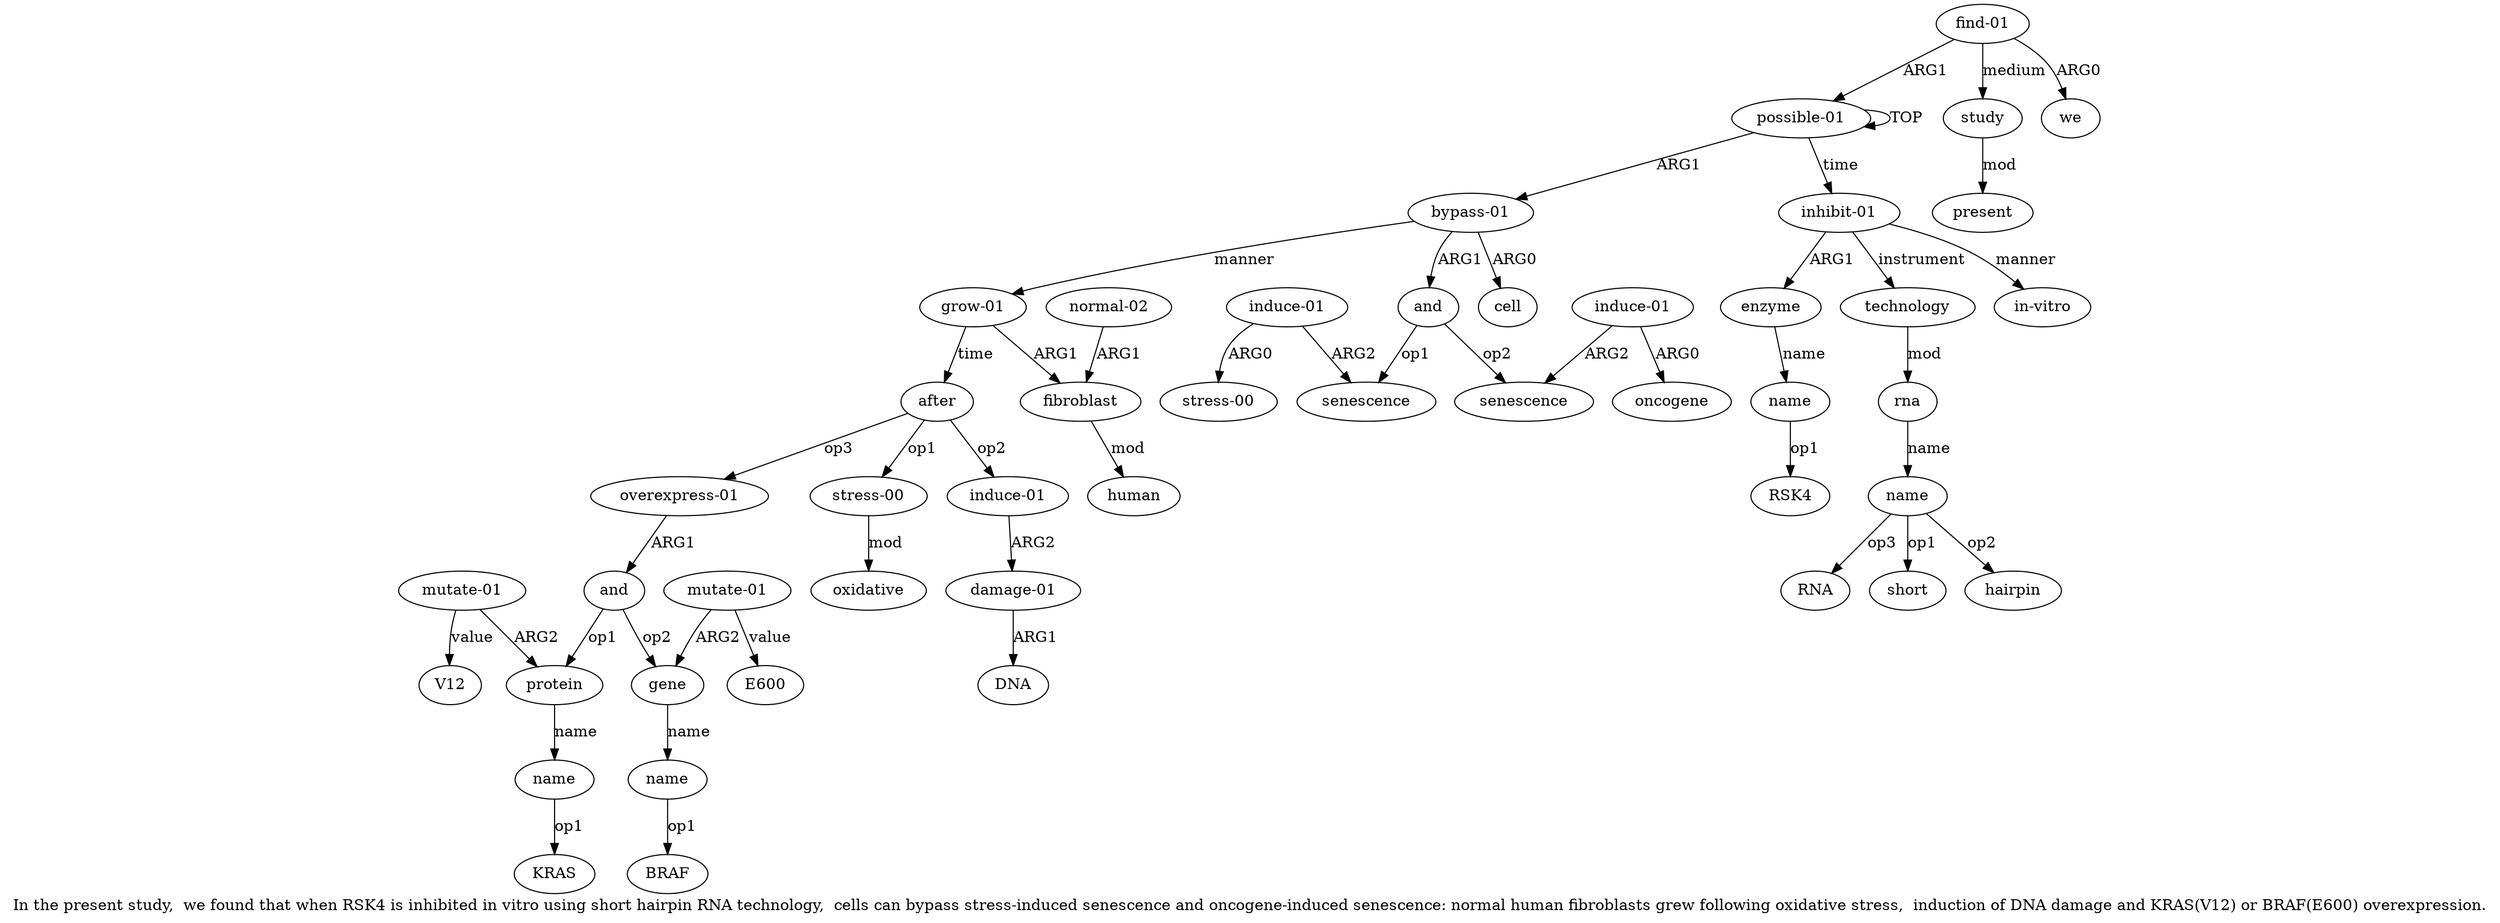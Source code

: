 digraph  {
	graph [label="In the present study,  we found that when RSK4 is inhibited in vitro using short hairpin RNA technology,  cells can bypass stress-induced \
senescence and oncogene-induced senescence: normal human fibroblasts grew following oxidative stress,  induction of DNA damage and \
KRAS(V12) or BRAF(E600) overexpression."];
	node [label="\N"];
	a20	 [color=black,
		gold_ind=20,
		gold_label="overexpress-01",
		label="overexpress-01",
		test_ind=20,
		test_label="overexpress-01"];
	a21	 [color=black,
		gold_ind=21,
		gold_label=and,
		label=and,
		test_ind=21,
		test_label=and];
	a20 -> a21 [key=0,
	color=black,
	gold_label=ARG1,
	label=ARG1,
	test_label=ARG1];
a22 [color=black,
	gold_ind=22,
	gold_label=protein,
	label=protein,
	test_ind=22,
	test_label=protein];
a21 -> a22 [key=0,
color=black,
gold_label=op1,
label=op1,
test_label=op1];
a25 [color=black,
gold_ind=25,
gold_label=gene,
label=gene,
test_ind=25,
test_label=gene];
a21 -> a25 [key=0,
color=black,
gold_label=op2,
label=op2,
test_label=op2];
a23 [color=black,
gold_ind=23,
gold_label=name,
label=name,
test_ind=23,
test_label=name];
a22 -> a23 [key=0,
color=black,
gold_label=name,
label=name,
test_label=name];
"a23 KRAS" [color=black,
gold_ind=-1,
gold_label=KRAS,
label=KRAS,
test_ind=-1,
test_label=KRAS];
a23 -> "a23 KRAS" [key=0,
color=black,
gold_label=op1,
label=op1,
test_label=op1];
a24 [color=black,
gold_ind=24,
gold_label="mutate-01",
label="mutate-01",
test_ind=24,
test_label="mutate-01"];
a24 -> a22 [key=0,
color=black,
gold_label=ARG2,
label=ARG2,
test_label=ARG2];
"a24 V12" [color=black,
gold_ind=-1,
gold_label=V12,
label=V12,
test_ind=-1,
test_label=V12];
a24 -> "a24 V12" [key=0,
color=black,
gold_label=value,
label=value,
test_label=value];
a26 [color=black,
gold_ind=26,
gold_label=name,
label=name,
test_ind=26,
test_label=name];
a25 -> a26 [key=0,
color=black,
gold_label=name,
label=name,
test_label=name];
"a26 BRAF" [color=black,
gold_ind=-1,
gold_label=BRAF,
label=BRAF,
test_ind=-1,
test_label=BRAF];
a26 -> "a26 BRAF" [key=0,
color=black,
gold_label=op1,
label=op1,
test_label=op1];
a27 [color=black,
gold_ind=27,
gold_label="mutate-01",
label="mutate-01",
test_ind=27,
test_label="mutate-01"];
a27 -> a25 [key=0,
color=black,
gold_label=ARG2,
label=ARG2,
test_label=ARG2];
"a27 E600" [color=black,
gold_ind=-1,
gold_label=E600,
label=E600,
test_ind=-1,
test_label=E600];
a27 -> "a27 E600" [key=0,
color=black,
gold_label=value,
label=value,
test_label=value];
a28 [color=black,
gold_ind=28,
gold_label="inhibit-01",
label="inhibit-01",
test_ind=28,
test_label="inhibit-01"];
a29 [color=black,
gold_ind=29,
gold_label=enzyme,
label=enzyme,
test_ind=29,
test_label=enzyme];
a28 -> a29 [key=0,
color=black,
gold_label=ARG1,
label=ARG1,
test_label=ARG1];
a31 [color=black,
gold_ind=31,
gold_label=technology,
label=technology,
test_ind=31,
test_label=technology];
a28 -> a31 [key=0,
color=black,
gold_label=instrument,
label=instrument,
test_label=instrument];
a34 [color=black,
gold_ind=34,
gold_label="in-vitro",
label="in-vitro",
test_ind=34,
test_label="in-vitro"];
a28 -> a34 [key=0,
color=black,
gold_label=manner,
label=manner,
test_label=manner];
a30 [color=black,
gold_ind=30,
gold_label=name,
label=name,
test_ind=30,
test_label=name];
a29 -> a30 [key=0,
color=black,
gold_label=name,
label=name,
test_label=name];
a32 [color=black,
gold_ind=32,
gold_label=rna,
label=rna,
test_ind=32,
test_label=rna];
a31 -> a32 [key=0,
color=black,
gold_label=mod,
label=mod,
test_label=mod];
"a30 RSK4" [color=black,
gold_ind=-1,
gold_label=RSK4,
label=RSK4,
test_ind=-1,
test_label=RSK4];
a30 -> "a30 RSK4" [key=0,
color=black,
gold_label=op1,
label=op1,
test_label=op1];
"a33 RNA" [color=black,
gold_ind=-1,
gold_label=RNA,
label=RNA,
test_ind=-1,
test_label=RNA];
a37 [color=black,
gold_ind=37,
gold_label=study,
label=study,
test_ind=37,
test_label=study];
a38 [color=black,
gold_ind=38,
gold_label=present,
label=present,
test_ind=38,
test_label=present];
a37 -> a38 [key=0,
color=black,
gold_label=mod,
label=mod,
test_label=mod];
a36 [color=black,
gold_ind=36,
gold_label=we,
label=we,
test_ind=36,
test_label=we];
a33 [color=black,
gold_ind=33,
gold_label=name,
label=name,
test_ind=33,
test_label=name];
a33 -> "a33 RNA" [key=0,
color=black,
gold_label=op3,
label=op3,
test_label=op3];
"a33 short" [color=black,
gold_ind=-1,
gold_label=short,
label=short,
test_ind=-1,
test_label=short];
a33 -> "a33 short" [key=0,
color=black,
gold_label=op1,
label=op1,
test_label=op1];
"a33 hairpin" [color=black,
gold_ind=-1,
gold_label=hairpin,
label=hairpin,
test_ind=-1,
test_label=hairpin];
a33 -> "a33 hairpin" [key=0,
color=black,
gold_label=op2,
label=op2,
test_label=op2];
a35 [color=black,
gold_ind=35,
gold_label="find-01",
label="find-01",
test_ind=35,
test_label="find-01"];
a35 -> a37 [key=0,
color=black,
gold_label=medium,
label=medium,
test_label=medium];
a35 -> a36 [key=0,
color=black,
gold_label=ARG0,
label=ARG0,
test_label=ARG0];
a0 [color=black,
gold_ind=0,
gold_label="possible-01",
label="possible-01",
test_ind=0,
test_label="possible-01"];
a35 -> a0 [key=0,
color=black,
gold_label=ARG1,
label=ARG1,
test_label=ARG1];
a32 -> a33 [key=0,
color=black,
gold_label=name,
label=name,
test_label=name];
a15 [color=black,
gold_ind=15,
gold_label="stress-00",
label="stress-00",
test_ind=15,
test_label="stress-00"];
a16 [color=black,
gold_ind=16,
gold_label=oxidative,
label=oxidative,
test_ind=16,
test_label=oxidative];
a15 -> a16 [key=0,
color=black,
gold_label=mod,
label=mod,
test_label=mod];
a14 [color=black,
gold_ind=14,
gold_label=after,
label=after,
test_ind=14,
test_label=after];
a14 -> a20 [key=0,
color=black,
gold_label=op3,
label=op3,
test_label=op3];
a14 -> a15 [key=0,
color=black,
gold_label=op1,
label=op1,
test_label=op1];
a17 [color=black,
gold_ind=17,
gold_label="induce-01",
label="induce-01",
test_ind=17,
test_label="induce-01"];
a14 -> a17 [key=0,
color=black,
gold_label=op2,
label=op2,
test_label=op2];
a18 [color=black,
gold_ind=18,
gold_label="damage-01",
label="damage-01",
test_ind=18,
test_label="damage-01"];
a17 -> a18 [key=0,
color=black,
gold_label=ARG2,
label=ARG2,
test_label=ARG2];
a11 [color=black,
gold_ind=11,
gold_label=fibroblast,
label=fibroblast,
test_ind=11,
test_label=fibroblast];
a12 [color=black,
gold_ind=12,
gold_label=human,
label=human,
test_ind=12,
test_label=human];
a11 -> a12 [key=0,
color=black,
gold_label=mod,
label=mod,
test_label=mod];
a10 [color=black,
gold_ind=10,
gold_label="grow-01",
label="grow-01",
test_ind=10,
test_label="grow-01"];
a10 -> a14 [key=0,
color=black,
gold_label=time,
label=time,
test_label=time];
a10 -> a11 [key=0,
color=black,
gold_label=ARG1,
label=ARG1,
test_label=ARG1];
a13 [color=black,
gold_ind=13,
gold_label="normal-02",
label="normal-02",
test_ind=13,
test_label="normal-02"];
a13 -> a11 [key=0,
color=black,
gold_label=ARG1,
label=ARG1,
test_label=ARG1];
a19 [color=black,
gold_ind=19,
gold_label=DNA,
label=DNA,
test_ind=19,
test_label=DNA];
a18 -> a19 [key=0,
color=black,
gold_label=ARG1,
label=ARG1,
test_label=ARG1];
a1 [color=black,
gold_ind=1,
gold_label="bypass-01",
label="bypass-01",
test_ind=1,
test_label="bypass-01"];
a1 -> a10 [key=0,
color=black,
gold_label=manner,
label=manner,
test_label=manner];
a3 [color=black,
gold_ind=3,
gold_label=and,
label=and,
test_ind=3,
test_label=and];
a1 -> a3 [key=0,
color=black,
gold_label=ARG1,
label=ARG1,
test_label=ARG1];
a2 [color=black,
gold_ind=2,
gold_label=cell,
label=cell,
test_ind=2,
test_label=cell];
a1 -> a2 [key=0,
color=black,
gold_label=ARG0,
label=ARG0,
test_label=ARG0];
a0 -> a28 [key=0,
color=black,
gold_label=time,
label=time,
test_label=time];
a0 -> a1 [key=0,
color=black,
gold_label=ARG1,
label=ARG1,
test_label=ARG1];
a0 -> a0 [key=0,
color=black,
gold_label=TOP,
label=TOP,
test_label=TOP];
a4 [color=black,
gold_ind=4,
gold_label=senescence,
label=senescence,
test_ind=4,
test_label=senescence];
a3 -> a4 [key=0,
color=black,
gold_label=op1,
label=op1,
test_label=op1];
a7 [color=black,
gold_ind=7,
gold_label=senescence,
label=senescence,
test_ind=7,
test_label=senescence];
a3 -> a7 [key=0,
color=black,
gold_label=op2,
label=op2,
test_label=op2];
a5 [color=black,
gold_ind=5,
gold_label="induce-01",
label="induce-01",
test_ind=5,
test_label="induce-01"];
a5 -> a4 [key=0,
color=black,
gold_label=ARG2,
label=ARG2,
test_label=ARG2];
a6 [color=black,
gold_ind=6,
gold_label="stress-00",
label="stress-00",
test_ind=6,
test_label="stress-00"];
a5 -> a6 [key=0,
color=black,
gold_label=ARG0,
label=ARG0,
test_label=ARG0];
a9 [color=black,
gold_ind=9,
gold_label=oncogene,
label=oncogene,
test_ind=9,
test_label=oncogene];
a8 [color=black,
gold_ind=8,
gold_label="induce-01",
label="induce-01",
test_ind=8,
test_label="induce-01"];
a8 -> a7 [key=0,
color=black,
gold_label=ARG2,
label=ARG2,
test_label=ARG2];
a8 -> a9 [key=0,
color=black,
gold_label=ARG0,
label=ARG0,
test_label=ARG0];
}
